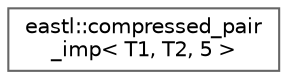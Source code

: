 digraph "类继承关系图"
{
 // LATEX_PDF_SIZE
  bgcolor="transparent";
  edge [fontname=Helvetica,fontsize=10,labelfontname=Helvetica,labelfontsize=10];
  node [fontname=Helvetica,fontsize=10,shape=box,height=0.2,width=0.4];
  rankdir="LR";
  Node0 [id="Node000000",label="eastl::compressed_pair\l_imp\< T1, T2, 5 \>",height=0.2,width=0.4,color="grey40", fillcolor="white", style="filled",URL="$classeastl_1_1compressed__pair__imp_3_01_t1_00_01_t2_00_015_01_4.html",tooltip=" "];
}
